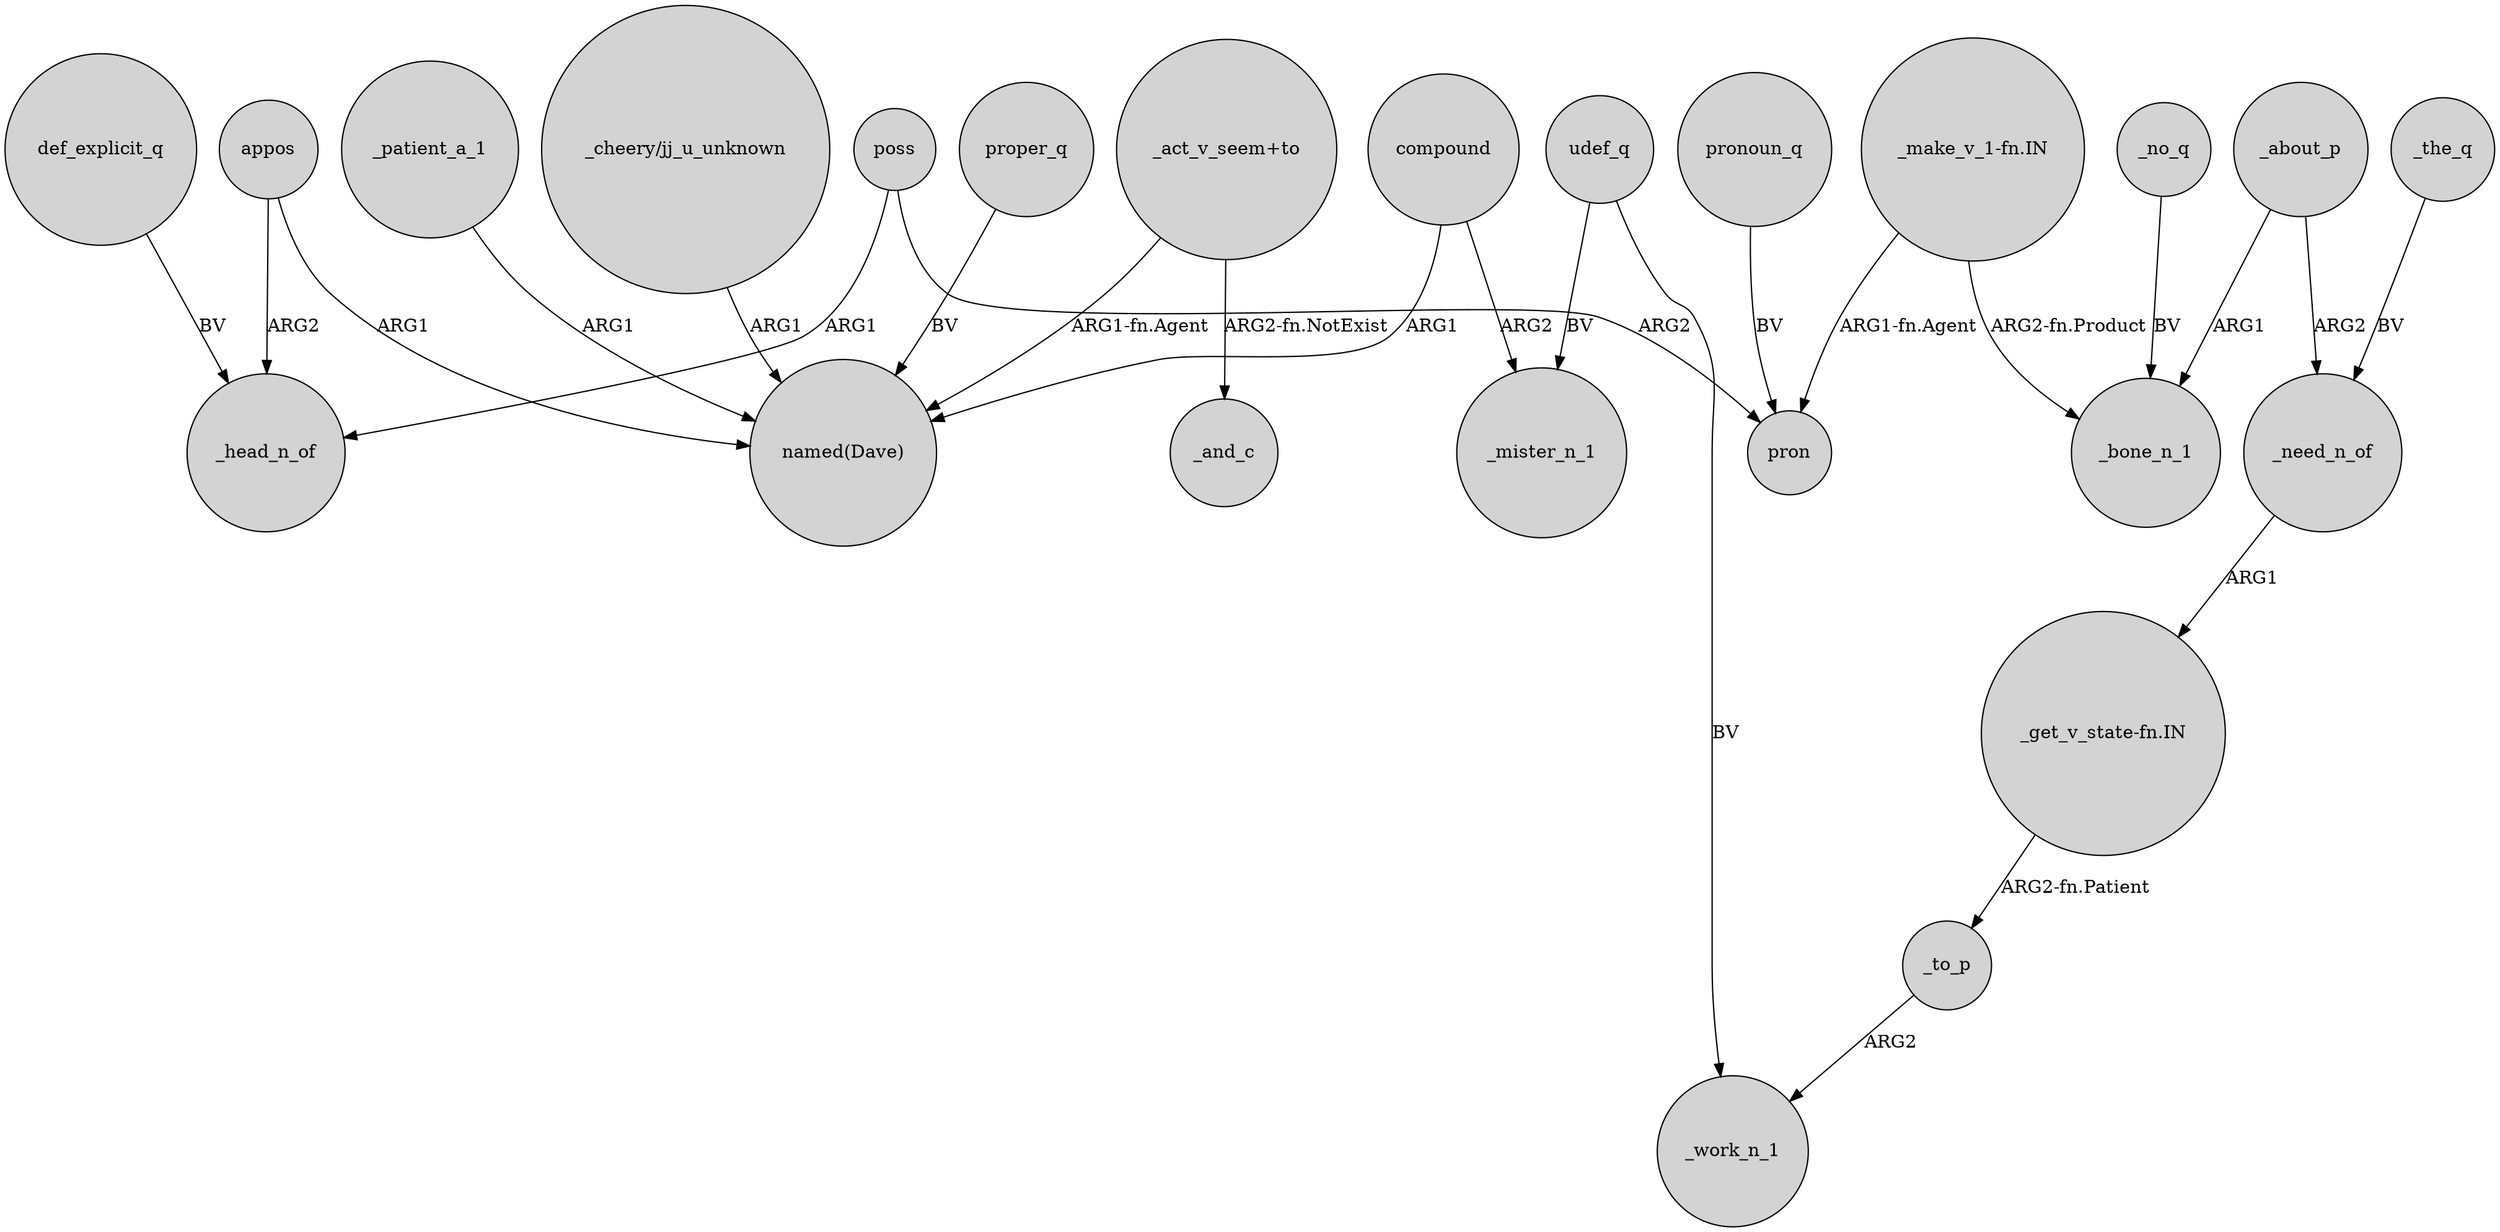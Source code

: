 digraph {
	node [shape=circle style=filled]
	poss -> _head_n_of [label=ARG1]
	poss -> pron [label=ARG2]
	_no_q -> _bone_n_1 [label=BV]
	"_cheery/jj_u_unknown" -> "named(Dave)" [label=ARG1]
	_patient_a_1 -> "named(Dave)" [label=ARG1]
	compound -> _mister_n_1 [label=ARG2]
	_need_n_of -> "_get_v_state-fn.IN" [label=ARG1]
	appos -> _head_n_of [label=ARG2]
	def_explicit_q -> _head_n_of [label=BV]
	udef_q -> _mister_n_1 [label=BV]
	"_get_v_state-fn.IN" -> _to_p [label="ARG2-fn.Patient"]
	_about_p -> _need_n_of [label=ARG2]
	pronoun_q -> pron [label=BV]
	"_act_v_seem+to" -> _and_c [label="ARG2-fn.NotExist"]
	appos -> "named(Dave)" [label=ARG1]
	"_make_v_1-fn.IN" -> pron [label="ARG1-fn.Agent"]
	proper_q -> "named(Dave)" [label=BV]
	_about_p -> _bone_n_1 [label=ARG1]
	_the_q -> _need_n_of [label=BV]
	"_act_v_seem+to" -> "named(Dave)" [label="ARG1-fn.Agent"]
	_to_p -> _work_n_1 [label=ARG2]
	"_make_v_1-fn.IN" -> _bone_n_1 [label="ARG2-fn.Product"]
	compound -> "named(Dave)" [label=ARG1]
	udef_q -> _work_n_1 [label=BV]
}
